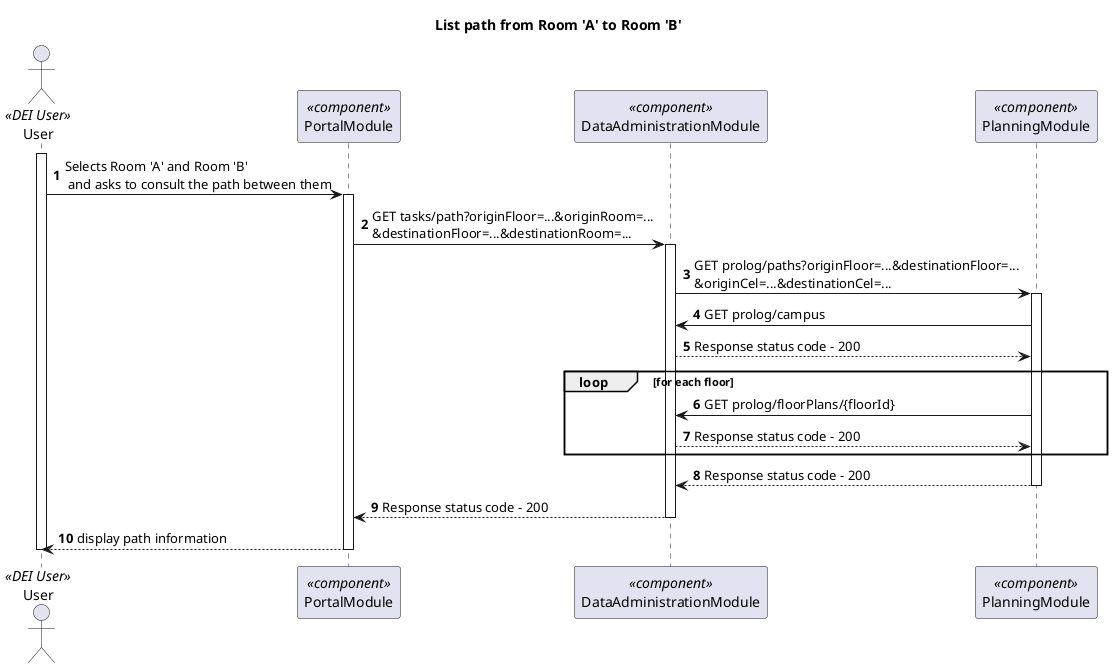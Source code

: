 @startuml Process View - Level 2

autonumber
skinparam packageStyle rect

title List path from Room 'A' to Room 'B'

actor "User" as U <<DEI User>>
participant "PortalModule" as RPM <<component>>
participant "DataAdministrationModule" as DAM <<component>>
participant "PlanningModule" as PM <<component>>

activate U


U -> RPM:  Selects Room 'A' and Room 'B'\n and asks to consult the path between them

activate RPM

RPM -> DAM: GET tasks/path?originFloor=...&originRoom=...\n&destinationFloor=...&destinationRoom=...

activate DAM

DAM -> PM: GET prolog/paths?originFloor=...&destinationFloor=...\n&originCel=...&destinationCel=...

activate PM

PM -> DAM: GET prolog/campus
DAM --> PM: Response status code - 200
loop for each floor
PM -> DAM: GET prolog/floorPlans/{floorId}
DAM --> PM: Response status code - 200
end

PM ---> DAM: Response status code - 200

deactivate PM

RPM <-- DAM: Response status code - 200
deactivate DAM
U <-- RPM: display path information
deactivate RPM
deactivate U

@enduml
